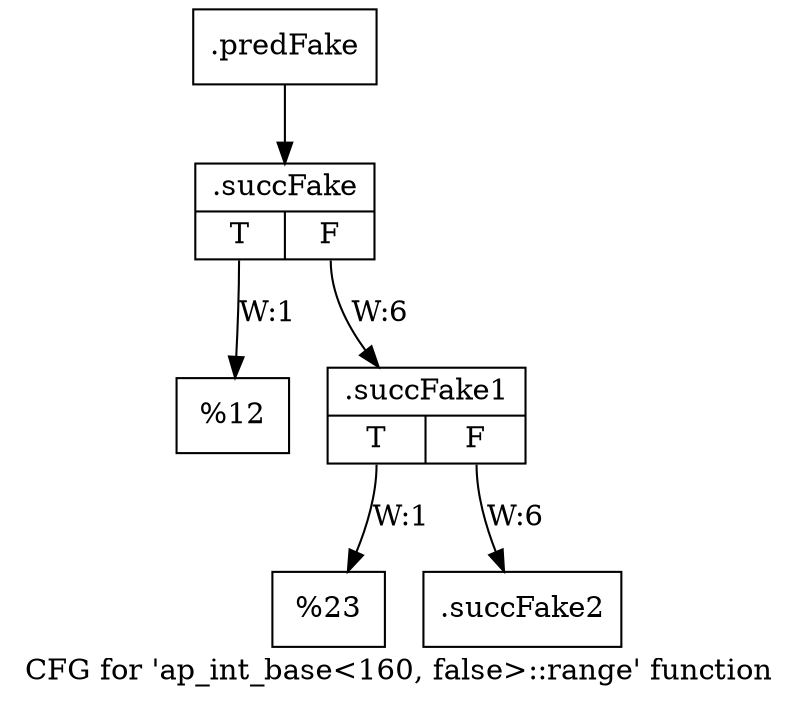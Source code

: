 digraph "CFG for 'ap_int_base\<160, false\>::range' function" {
	label="CFG for 'ap_int_base\<160, false\>::range' function";

	Node0x5d4bd70 [shape=record,filename="",linenumber="",label="{.predFake}"];
	Node0x5d4bd70 -> Node0x616c920[ callList="" memoryops="" filename="/mnt/xilinx/Vitis_HLS/2021.2/include/ap_int_base.h" execusionnum="5"];
	Node0x616c920 [shape=record,filename="/mnt/xilinx/Vitis_HLS/2021.2/include/ap_int_base.h",linenumber="1091",label="{.succFake|{<s0>T|<s1>F}}"];
	Node0x616c920:s0 -> Node0x5d4be10[label="W:1"];
	Node0x616c920:s1 -> Node0x616c9d0[label="W:6" callList="" memoryops="" filename="/mnt/xilinx/Vitis_HLS/2021.2/include/ap_int_base.h" execusionnum="5"];
	Node0x5d4be10 [shape=record,filename="/mnt/xilinx/Vitis_HLS/2021.2/include/ap_int_base.h",linenumber="1091",label="{%12}"];
	Node0x616c9d0 [shape=record,filename="/mnt/xilinx/Vitis_HLS/2021.2/include/ap_int_base.h",linenumber="1092",label="{.succFake1|{<s0>T|<s1>F}}"];
	Node0x616c9d0:s0 -> Node0x5d4bf50[label="W:1"];
	Node0x616c9d0:s1 -> Node0x616ca80[label="W:6" callList="" memoryops="" filename="/mnt/xilinx/Vitis_HLS/2021.2/include/ap_int_base.h" execusionnum="5"];
	Node0x5d4bf50 [shape=record,filename="/mnt/xilinx/Vitis_HLS/2021.2/include/ap_int_base.h",linenumber="1092",label="{%23}"];
	Node0x616ca80 [shape=record,filename="/mnt/xilinx/Vitis_HLS/2021.2/include/ap_int_base.h",linenumber="1093",label="{.succFake2}"];
}
